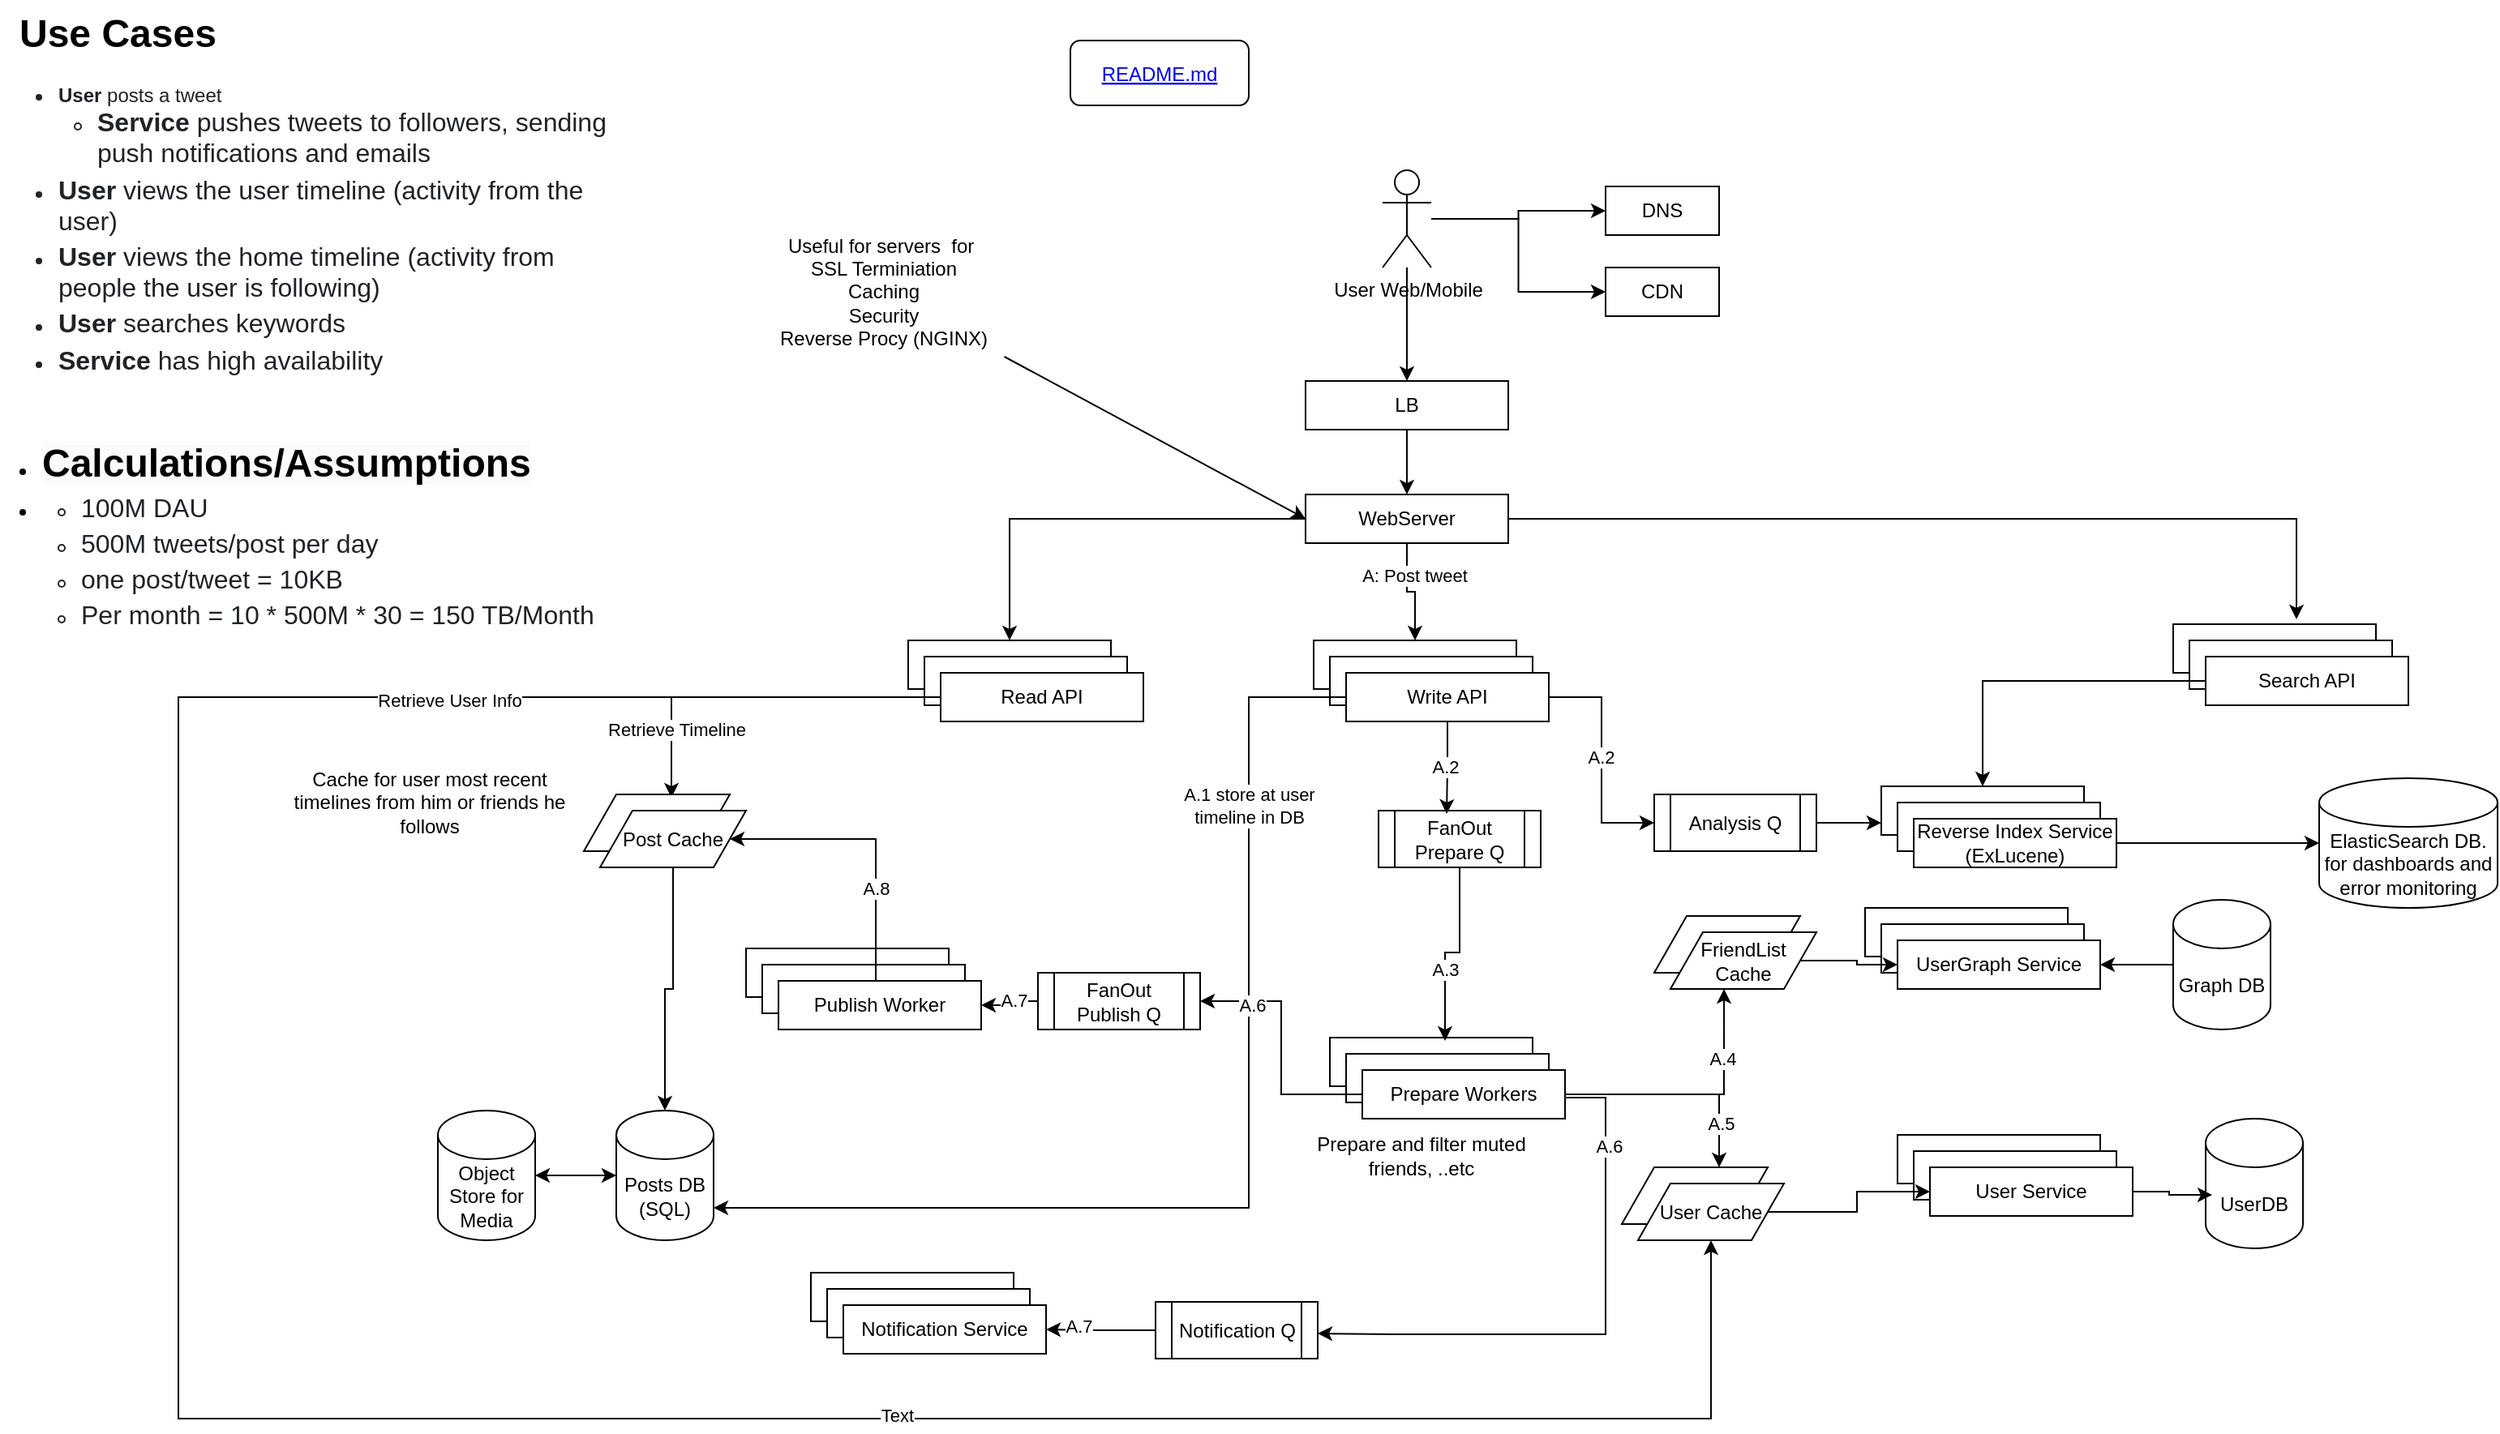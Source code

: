 <mxfile version="24.7.17">
  <diagram name="Page-1" id="DBjOZg03fH8h-V7uCJ7k">
    <mxGraphModel dx="2284" dy="1824" grid="1" gridSize="10" guides="1" tooltips="1" connect="1" arrows="1" fold="1" page="1" pageScale="1" pageWidth="850" pageHeight="1100" math="0" shadow="0">
      <root>
        <mxCell id="0" />
        <mxCell id="1" parent="0" />
        <mxCell id="Zo5iq5HO7jcZJWnXxzb6-6" style="edgeStyle=orthogonalEdgeStyle;rounded=0;orthogonalLoop=1;jettySize=auto;html=1;entryX=0;entryY=0.5;entryDx=0;entryDy=0;" parent="1" source="Zo5iq5HO7jcZJWnXxzb6-1" target="Zo5iq5HO7jcZJWnXxzb6-4" edge="1">
          <mxGeometry relative="1" as="geometry" />
        </mxCell>
        <mxCell id="Zo5iq5HO7jcZJWnXxzb6-7" style="edgeStyle=orthogonalEdgeStyle;rounded=0;orthogonalLoop=1;jettySize=auto;html=1;entryX=0;entryY=0.5;entryDx=0;entryDy=0;" parent="1" source="Zo5iq5HO7jcZJWnXxzb6-1" target="Zo5iq5HO7jcZJWnXxzb6-5" edge="1">
          <mxGeometry relative="1" as="geometry" />
        </mxCell>
        <mxCell id="Zo5iq5HO7jcZJWnXxzb6-14" style="edgeStyle=orthogonalEdgeStyle;rounded=0;orthogonalLoop=1;jettySize=auto;html=1;entryX=0.5;entryY=0;entryDx=0;entryDy=0;" parent="1" source="Zo5iq5HO7jcZJWnXxzb6-1" target="Zo5iq5HO7jcZJWnXxzb6-8" edge="1">
          <mxGeometry relative="1" as="geometry" />
        </mxCell>
        <mxCell id="Zo5iq5HO7jcZJWnXxzb6-1" value="User Web/Mobile" style="shape=umlActor;verticalLabelPosition=bottom;verticalAlign=top;html=1;outlineConnect=0;" parent="1" vertex="1">
          <mxGeometry x="362.5" y="10" width="30" height="60" as="geometry" />
        </mxCell>
        <mxCell id="Zo5iq5HO7jcZJWnXxzb6-4" value="DNS" style="rounded=0;whiteSpace=wrap;html=1;" parent="1" vertex="1">
          <mxGeometry x="500" y="20" width="70" height="30" as="geometry" />
        </mxCell>
        <mxCell id="Zo5iq5HO7jcZJWnXxzb6-5" value="CDN" style="rounded=0;whiteSpace=wrap;html=1;" parent="1" vertex="1">
          <mxGeometry x="500" y="70" width="70" height="30" as="geometry" />
        </mxCell>
        <mxCell id="Zo5iq5HO7jcZJWnXxzb6-15" value="" style="edgeStyle=orthogonalEdgeStyle;rounded=0;orthogonalLoop=1;jettySize=auto;html=1;" parent="1" source="Zo5iq5HO7jcZJWnXxzb6-8" target="Zo5iq5HO7jcZJWnXxzb6-9" edge="1">
          <mxGeometry relative="1" as="geometry" />
        </mxCell>
        <mxCell id="Zo5iq5HO7jcZJWnXxzb6-8" value="LB" style="rounded=0;whiteSpace=wrap;html=1;" parent="1" vertex="1">
          <mxGeometry x="315" y="140" width="125" height="30" as="geometry" />
        </mxCell>
        <mxCell id="Zo5iq5HO7jcZJWnXxzb6-24" style="edgeStyle=orthogonalEdgeStyle;rounded=0;orthogonalLoop=1;jettySize=auto;html=1;" parent="1" source="Zo5iq5HO7jcZJWnXxzb6-9" target="Zo5iq5HO7jcZJWnXxzb6-16" edge="1">
          <mxGeometry relative="1" as="geometry" />
        </mxCell>
        <mxCell id="Zo5iq5HO7jcZJWnXxzb6-29" style="edgeStyle=orthogonalEdgeStyle;rounded=0;orthogonalLoop=1;jettySize=auto;html=1;entryX=0.5;entryY=0;entryDx=0;entryDy=0;" parent="1" source="Zo5iq5HO7jcZJWnXxzb6-9" target="Zo5iq5HO7jcZJWnXxzb6-26" edge="1">
          <mxGeometry relative="1" as="geometry" />
        </mxCell>
        <mxCell id="Zo5iq5HO7jcZJWnXxzb6-66" value="A: Post tweet" style="edgeLabel;html=1;align=center;verticalAlign=middle;resizable=0;points=[];" parent="Zo5iq5HO7jcZJWnXxzb6-29" vertex="1" connectable="0">
          <mxGeometry x="-0.385" y="4" relative="1" as="geometry">
            <mxPoint as="offset" />
          </mxGeometry>
        </mxCell>
        <mxCell id="Zo5iq5HO7jcZJWnXxzb6-9" value="WebServer" style="rounded=0;whiteSpace=wrap;html=1;" parent="1" vertex="1">
          <mxGeometry x="315" y="210" width="125" height="30" as="geometry" />
        </mxCell>
        <mxCell id="Zo5iq5HO7jcZJWnXxzb6-10" value="Useful for servers&amp;nbsp; for&amp;nbsp;&lt;br&gt;SSL Terminiation&lt;br&gt;Caching&lt;br&gt;Security&lt;br&gt;Reverse Procy (NGINX)" style="text;html=1;align=center;verticalAlign=middle;whiteSpace=wrap;rounded=0;" parent="1" vertex="1">
          <mxGeometry x="-40" y="45" width="190" height="80" as="geometry" />
        </mxCell>
        <mxCell id="Zo5iq5HO7jcZJWnXxzb6-11" value="" style="endArrow=classic;html=1;rounded=0;entryX=0;entryY=0.5;entryDx=0;entryDy=0;" parent="1" source="Zo5iq5HO7jcZJWnXxzb6-10" target="Zo5iq5HO7jcZJWnXxzb6-9" edge="1">
          <mxGeometry width="50" height="50" relative="1" as="geometry">
            <mxPoint x="110" y="320" as="sourcePoint" />
            <mxPoint x="160" y="270" as="targetPoint" />
          </mxGeometry>
        </mxCell>
        <mxCell id="Zo5iq5HO7jcZJWnXxzb6-12" value="&lt;h1 style=&quot;margin-top: 0px;&quot;&gt;Use Cases&lt;/h1&gt;&lt;ul style=&quot;box-sizing: border-box; padding-left: 2em; margin-top: 0px; margin-bottom: var(--base-size-16); color: rgb(31, 35, 40); background-color: rgb(255, 255, 255);&quot; dir=&quot;auto&quot;&gt;&lt;li style=&quot;box-sizing: border-box;&quot;&gt;&lt;font style=&quot;font-size: 12px;&quot;&gt;&lt;span style=&quot;box-sizing: border-box; font-weight: var(--base-text-weight-semibold, 600);&quot;&gt;User&lt;/span&gt;&amp;nbsp;posts a tweet&lt;/font&gt;&lt;ul style=&quot;box-sizing: border-box; padding-left: 2em; margin-top: 0px; margin-bottom: 0px;&quot; dir=&quot;auto&quot;&gt;&lt;li style=&quot;box-sizing: border-box;&quot;&gt;&lt;font size=&quot;3&quot;&gt;&lt;span style=&quot;box-sizing: border-box; font-weight: var(--base-text-weight-semibold, 600);&quot;&gt;Service&lt;/span&gt;&amp;nbsp;pushes tweets to followers, sending push notifications and emails&lt;/font&gt;&lt;/li&gt;&lt;/ul&gt;&lt;/li&gt;&lt;li style=&quot;box-sizing: border-box; margin-top: 0.25em;&quot;&gt;&lt;font size=&quot;3&quot;&gt;&lt;span style=&quot;box-sizing: border-box; font-weight: var(--base-text-weight-semibold, 600);&quot;&gt;User&lt;/span&gt;&amp;nbsp;views the user timeline (activity from the user)&lt;/font&gt;&lt;/li&gt;&lt;li style=&quot;box-sizing: border-box; margin-top: 0.25em;&quot;&gt;&lt;font size=&quot;3&quot;&gt;&lt;span style=&quot;box-sizing: border-box; font-weight: var(--base-text-weight-semibold, 600);&quot;&gt;User&lt;/span&gt;&amp;nbsp;views the home timeline (activity from people the user is following)&lt;/font&gt;&lt;/li&gt;&lt;li style=&quot;box-sizing: border-box; margin-top: 0.25em;&quot;&gt;&lt;font size=&quot;3&quot;&gt;&lt;span style=&quot;box-sizing: border-box; font-weight: var(--base-text-weight-semibold, 600);&quot;&gt;User&lt;/span&gt;&amp;nbsp;searches keywords&lt;/font&gt;&lt;/li&gt;&lt;li style=&quot;box-sizing: border-box; margin-top: 0.25em;&quot;&gt;&lt;font size=&quot;3&quot;&gt;&lt;span style=&quot;box-sizing: border-box; font-weight: var(--base-text-weight-semibold, 600);&quot;&gt;Service&lt;/span&gt;&amp;nbsp;has high availability&lt;/font&gt;&lt;/li&gt;&lt;/ul&gt;" style="text;html=1;whiteSpace=wrap;overflow=hidden;rounded=0;" parent="1" vertex="1">
          <mxGeometry x="-480" y="-95" width="370" height="260" as="geometry" />
        </mxCell>
        <mxCell id="Zo5iq5HO7jcZJWnXxzb6-13" value="&lt;ul style=&quot;box-sizing: border-box; padding-left: 2em; margin-top: 0px; margin-bottom: var(--base-size-16);&quot; dir=&quot;auto&quot;&gt;&lt;li style=&quot;box-sizing: border-box;&quot;&gt;&lt;font style=&quot;&quot;&gt;&lt;span style=&quot;box-sizing: border-box; font-size: 24px; background-color: rgb(251, 251, 251);&quot;&gt;&lt;b&gt;Calculations/Assumptions&lt;/b&gt;&lt;/span&gt;&lt;/font&gt;&lt;/li&gt;&lt;li style=&quot;box-sizing: border-box;&quot;&gt;&lt;ul style=&quot;color: rgb(31, 35, 40); background-color: rgb(255, 255, 255); box-sizing: border-box; padding-left: 2em; margin-top: 0px; margin-bottom: 0px;&quot; dir=&quot;auto&quot;&gt;&lt;li style=&quot;box-sizing: border-box; margin-top: 0.25em;&quot;&gt;&lt;font size=&quot;3&quot;&gt;100M DAU&lt;/font&gt;&lt;/li&gt;&lt;li style=&quot;box-sizing: border-box; margin-top: 0.25em;&quot;&gt;&lt;font size=&quot;3&quot;&gt;500M tweets/post per day&lt;/font&gt;&lt;/li&gt;&lt;li style=&quot;box-sizing: border-box; margin-top: 0.25em;&quot;&gt;&lt;font size=&quot;3&quot;&gt;one post/tweet = 10KB&lt;/font&gt;&lt;/li&gt;&lt;li style=&quot;box-sizing: border-box; margin-top: 0.25em;&quot;&gt;&lt;font size=&quot;3&quot;&gt;Per month = 10 * 500M * 30 = 150 TB/Month&lt;/font&gt;&lt;/li&gt;&lt;/ul&gt;&lt;/li&gt;&lt;/ul&gt;" style="text;html=1;whiteSpace=wrap;overflow=hidden;rounded=0;" parent="1" vertex="1">
          <mxGeometry x="-490" y="170" width="370" height="150" as="geometry" />
        </mxCell>
        <mxCell id="Zo5iq5HO7jcZJWnXxzb6-19" value="" style="group" parent="1" vertex="1" connectable="0">
          <mxGeometry x="70" y="300" width="145" height="50" as="geometry" />
        </mxCell>
        <mxCell id="Zo5iq5HO7jcZJWnXxzb6-16" value="" style="rounded=0;whiteSpace=wrap;html=1;" parent="Zo5iq5HO7jcZJWnXxzb6-19" vertex="1">
          <mxGeometry width="125" height="30" as="geometry" />
        </mxCell>
        <mxCell id="Zo5iq5HO7jcZJWnXxzb6-17" value="" style="rounded=0;whiteSpace=wrap;html=1;" parent="Zo5iq5HO7jcZJWnXxzb6-19" vertex="1">
          <mxGeometry x="10" y="10" width="125" height="30" as="geometry" />
        </mxCell>
        <mxCell id="Zo5iq5HO7jcZJWnXxzb6-18" value="Read API" style="rounded=0;whiteSpace=wrap;html=1;" parent="Zo5iq5HO7jcZJWnXxzb6-19" vertex="1">
          <mxGeometry x="20" y="20" width="125" height="30" as="geometry" />
        </mxCell>
        <mxCell id="Zo5iq5HO7jcZJWnXxzb6-25" value="" style="group" parent="1" vertex="1" connectable="0">
          <mxGeometry x="320" y="300" width="145" height="50" as="geometry" />
        </mxCell>
        <mxCell id="Zo5iq5HO7jcZJWnXxzb6-26" value="" style="rounded=0;whiteSpace=wrap;html=1;" parent="Zo5iq5HO7jcZJWnXxzb6-25" vertex="1">
          <mxGeometry width="125" height="30" as="geometry" />
        </mxCell>
        <mxCell id="Zo5iq5HO7jcZJWnXxzb6-27" value="" style="rounded=0;whiteSpace=wrap;html=1;" parent="Zo5iq5HO7jcZJWnXxzb6-25" vertex="1">
          <mxGeometry x="10" y="10" width="125" height="30" as="geometry" />
        </mxCell>
        <mxCell id="Zo5iq5HO7jcZJWnXxzb6-28" value="Write API" style="rounded=0;whiteSpace=wrap;html=1;" parent="Zo5iq5HO7jcZJWnXxzb6-25" vertex="1">
          <mxGeometry x="20" y="20" width="125" height="30" as="geometry" />
        </mxCell>
        <mxCell id="Zo5iq5HO7jcZJWnXxzb6-30" value="" style="group" parent="1" vertex="1" connectable="0">
          <mxGeometry x="850" y="290" width="145" height="50" as="geometry" />
        </mxCell>
        <mxCell id="Zo5iq5HO7jcZJWnXxzb6-31" value="" style="rounded=0;whiteSpace=wrap;html=1;" parent="Zo5iq5HO7jcZJWnXxzb6-30" vertex="1">
          <mxGeometry width="125" height="30" as="geometry" />
        </mxCell>
        <mxCell id="Zo5iq5HO7jcZJWnXxzb6-32" value="" style="rounded=0;whiteSpace=wrap;html=1;" parent="Zo5iq5HO7jcZJWnXxzb6-30" vertex="1">
          <mxGeometry x="10" y="10" width="125" height="30" as="geometry" />
        </mxCell>
        <mxCell id="Zo5iq5HO7jcZJWnXxzb6-33" value="Search API" style="rounded=0;whiteSpace=wrap;html=1;" parent="Zo5iq5HO7jcZJWnXxzb6-30" vertex="1">
          <mxGeometry x="20" y="20" width="125" height="30" as="geometry" />
        </mxCell>
        <mxCell id="Zo5iq5HO7jcZJWnXxzb6-35" style="edgeStyle=orthogonalEdgeStyle;rounded=0;orthogonalLoop=1;jettySize=auto;html=1;entryX=0.608;entryY=-0.1;entryDx=0;entryDy=0;entryPerimeter=0;" parent="1" source="Zo5iq5HO7jcZJWnXxzb6-9" target="Zo5iq5HO7jcZJWnXxzb6-31" edge="1">
          <mxGeometry relative="1" as="geometry" />
        </mxCell>
        <mxCell id="Zo5iq5HO7jcZJWnXxzb6-36" value="" style="group" parent="1" vertex="1" connectable="0">
          <mxGeometry x="660" y="465" width="145" height="50" as="geometry" />
        </mxCell>
        <mxCell id="Zo5iq5HO7jcZJWnXxzb6-37" value="" style="rounded=0;whiteSpace=wrap;html=1;" parent="Zo5iq5HO7jcZJWnXxzb6-36" vertex="1">
          <mxGeometry width="125" height="30" as="geometry" />
        </mxCell>
        <mxCell id="Zo5iq5HO7jcZJWnXxzb6-38" value="" style="rounded=0;whiteSpace=wrap;html=1;" parent="Zo5iq5HO7jcZJWnXxzb6-36" vertex="1">
          <mxGeometry x="10" y="10" width="125" height="30" as="geometry" />
        </mxCell>
        <mxCell id="Zo5iq5HO7jcZJWnXxzb6-39" value="UserGraph Service" style="rounded=0;whiteSpace=wrap;html=1;" parent="Zo5iq5HO7jcZJWnXxzb6-36" vertex="1">
          <mxGeometry x="20" y="20" width="125" height="30" as="geometry" />
        </mxCell>
        <mxCell id="Zo5iq5HO7jcZJWnXxzb6-41" style="edgeStyle=orthogonalEdgeStyle;rounded=0;orthogonalLoop=1;jettySize=auto;html=1;" parent="1" source="Zo5iq5HO7jcZJWnXxzb6-40" target="Zo5iq5HO7jcZJWnXxzb6-39" edge="1">
          <mxGeometry relative="1" as="geometry" />
        </mxCell>
        <mxCell id="Zo5iq5HO7jcZJWnXxzb6-40" value="Graph DB" style="shape=cylinder3;whiteSpace=wrap;html=1;boundedLbl=1;backgroundOutline=1;size=15;" parent="1" vertex="1">
          <mxGeometry x="850" y="460" width="60" height="80" as="geometry" />
        </mxCell>
        <mxCell id="Zo5iq5HO7jcZJWnXxzb6-42" value="UserDB" style="shape=cylinder3;whiteSpace=wrap;html=1;boundedLbl=1;backgroundOutline=1;size=15;" parent="1" vertex="1">
          <mxGeometry x="870" y="595" width="60" height="80" as="geometry" />
        </mxCell>
        <mxCell id="Zo5iq5HO7jcZJWnXxzb6-43" value="" style="group" parent="1" vertex="1" connectable="0">
          <mxGeometry x="680" y="605" width="145" height="50" as="geometry" />
        </mxCell>
        <mxCell id="Zo5iq5HO7jcZJWnXxzb6-44" value="" style="rounded=0;whiteSpace=wrap;html=1;" parent="Zo5iq5HO7jcZJWnXxzb6-43" vertex="1">
          <mxGeometry width="125" height="30" as="geometry" />
        </mxCell>
        <mxCell id="Zo5iq5HO7jcZJWnXxzb6-45" value="" style="rounded=0;whiteSpace=wrap;html=1;" parent="Zo5iq5HO7jcZJWnXxzb6-43" vertex="1">
          <mxGeometry x="10" y="10" width="125" height="30" as="geometry" />
        </mxCell>
        <mxCell id="Zo5iq5HO7jcZJWnXxzb6-46" value="User Service" style="rounded=0;whiteSpace=wrap;html=1;" parent="Zo5iq5HO7jcZJWnXxzb6-43" vertex="1">
          <mxGeometry x="20" y="20" width="125" height="30" as="geometry" />
        </mxCell>
        <mxCell id="Zo5iq5HO7jcZJWnXxzb6-47" style="edgeStyle=orthogonalEdgeStyle;rounded=0;orthogonalLoop=1;jettySize=auto;html=1;entryX=0.067;entryY=0.588;entryDx=0;entryDy=0;entryPerimeter=0;" parent="1" source="Zo5iq5HO7jcZJWnXxzb6-46" target="Zo5iq5HO7jcZJWnXxzb6-42" edge="1">
          <mxGeometry relative="1" as="geometry" />
        </mxCell>
        <mxCell id="Zo5iq5HO7jcZJWnXxzb6-48" value="" style="group" parent="1" vertex="1" connectable="0">
          <mxGeometry x="330" y="545" width="145" height="50" as="geometry" />
        </mxCell>
        <mxCell id="Zo5iq5HO7jcZJWnXxzb6-49" value="" style="rounded=0;whiteSpace=wrap;html=1;" parent="Zo5iq5HO7jcZJWnXxzb6-48" vertex="1">
          <mxGeometry width="125" height="30" as="geometry" />
        </mxCell>
        <mxCell id="Zo5iq5HO7jcZJWnXxzb6-50" value="" style="rounded=0;whiteSpace=wrap;html=1;" parent="Zo5iq5HO7jcZJWnXxzb6-48" vertex="1">
          <mxGeometry x="10" y="10" width="125" height="30" as="geometry" />
        </mxCell>
        <mxCell id="Zo5iq5HO7jcZJWnXxzb6-51" value="Prepare Workers" style="rounded=0;whiteSpace=wrap;html=1;" parent="Zo5iq5HO7jcZJWnXxzb6-48" vertex="1">
          <mxGeometry x="20" y="20" width="125" height="30" as="geometry" />
        </mxCell>
        <mxCell id="Zo5iq5HO7jcZJWnXxzb6-83" style="edgeStyle=orthogonalEdgeStyle;rounded=0;orthogonalLoop=1;jettySize=auto;html=1;" parent="1" source="Zo5iq5HO7jcZJWnXxzb6-54" target="Zo5iq5HO7jcZJWnXxzb6-82" edge="1">
          <mxGeometry relative="1" as="geometry" />
        </mxCell>
        <mxCell id="Zo5iq5HO7jcZJWnXxzb6-54" value="Posts DB (SQL)" style="shape=cylinder3;whiteSpace=wrap;html=1;boundedLbl=1;backgroundOutline=1;size=15;" parent="1" vertex="1">
          <mxGeometry x="-110" y="590" width="60" height="80" as="geometry" />
        </mxCell>
        <mxCell id="Zo5iq5HO7jcZJWnXxzb6-56" style="edgeStyle=orthogonalEdgeStyle;rounded=0;orthogonalLoop=1;jettySize=auto;html=1;entryX=0.6;entryY=0.057;entryDx=0;entryDy=0;entryPerimeter=0;" parent="1" source="Zo5iq5HO7jcZJWnXxzb6-18" target="Zo5iq5HO7jcZJWnXxzb6-55" edge="1">
          <mxGeometry relative="1" as="geometry" />
        </mxCell>
        <mxCell id="Zo5iq5HO7jcZJWnXxzb6-121" value="Retrieve Timeline" style="edgeLabel;html=1;align=center;verticalAlign=middle;resizable=0;points=[];" parent="Zo5iq5HO7jcZJWnXxzb6-56" vertex="1" connectable="0">
          <mxGeometry x="0.632" y="3" relative="1" as="geometry">
            <mxPoint as="offset" />
          </mxGeometry>
        </mxCell>
        <mxCell id="Zo5iq5HO7jcZJWnXxzb6-59" value="" style="group" parent="1" vertex="1" connectable="0">
          <mxGeometry x="-130" y="395" width="100" height="45" as="geometry" />
        </mxCell>
        <mxCell id="Zo5iq5HO7jcZJWnXxzb6-55" value="" style="shape=parallelogram;perimeter=parallelogramPerimeter;whiteSpace=wrap;html=1;fixedSize=1;" parent="Zo5iq5HO7jcZJWnXxzb6-59" vertex="1">
          <mxGeometry width="90" height="35" as="geometry" />
        </mxCell>
        <mxCell id="Zo5iq5HO7jcZJWnXxzb6-58" value="Post Cache" style="shape=parallelogram;perimeter=parallelogramPerimeter;whiteSpace=wrap;html=1;fixedSize=1;" parent="Zo5iq5HO7jcZJWnXxzb6-59" vertex="1">
          <mxGeometry x="10" y="10" width="90" height="35" as="geometry" />
        </mxCell>
        <mxCell id="Zo5iq5HO7jcZJWnXxzb6-63" style="edgeStyle=orthogonalEdgeStyle;rounded=0;orthogonalLoop=1;jettySize=auto;html=1;entryX=0.5;entryY=0;entryDx=0;entryDy=0;entryPerimeter=0;" parent="1" source="Zo5iq5HO7jcZJWnXxzb6-58" target="Zo5iq5HO7jcZJWnXxzb6-54" edge="1">
          <mxGeometry relative="1" as="geometry" />
        </mxCell>
        <mxCell id="Zo5iq5HO7jcZJWnXxzb6-65" style="edgeStyle=orthogonalEdgeStyle;rounded=0;orthogonalLoop=1;jettySize=auto;html=1;" parent="1" source="Zo5iq5HO7jcZJWnXxzb6-28" target="Zo5iq5HO7jcZJWnXxzb6-54" edge="1">
          <mxGeometry relative="1" as="geometry">
            <Array as="points">
              <mxPoint x="280" y="335" />
              <mxPoint x="280" y="650" />
            </Array>
          </mxGeometry>
        </mxCell>
        <mxCell id="Zo5iq5HO7jcZJWnXxzb6-67" value="A.1 store at user &lt;br&gt;timeline in DB" style="edgeLabel;html=1;align=center;verticalAlign=middle;resizable=0;points=[];" parent="Zo5iq5HO7jcZJWnXxzb6-65" vertex="1" connectable="0">
          <mxGeometry x="-0.64" relative="1" as="geometry">
            <mxPoint as="offset" />
          </mxGeometry>
        </mxCell>
        <mxCell id="Zo5iq5HO7jcZJWnXxzb6-69" value="FanOut Prepare Q" style="shape=process;whiteSpace=wrap;html=1;backgroundOutline=1;" parent="1" vertex="1">
          <mxGeometry x="360" y="405" width="100" height="35" as="geometry" />
        </mxCell>
        <mxCell id="Zo5iq5HO7jcZJWnXxzb6-70" style="edgeStyle=orthogonalEdgeStyle;rounded=0;orthogonalLoop=1;jettySize=auto;html=1;entryX=0.42;entryY=0.057;entryDx=0;entryDy=0;entryPerimeter=0;" parent="1" source="Zo5iq5HO7jcZJWnXxzb6-28" target="Zo5iq5HO7jcZJWnXxzb6-69" edge="1">
          <mxGeometry relative="1" as="geometry" />
        </mxCell>
        <mxCell id="Zo5iq5HO7jcZJWnXxzb6-85" value="A.2" style="edgeLabel;html=1;align=center;verticalAlign=middle;resizable=0;points=[];" parent="Zo5iq5HO7jcZJWnXxzb6-70" vertex="1" connectable="0">
          <mxGeometry x="-0.009" y="-1" relative="1" as="geometry">
            <mxPoint as="offset" />
          </mxGeometry>
        </mxCell>
        <mxCell id="Zo5iq5HO7jcZJWnXxzb6-71" style="edgeStyle=orthogonalEdgeStyle;rounded=0;orthogonalLoop=1;jettySize=auto;html=1;entryX=0.568;entryY=0.067;entryDx=0;entryDy=0;entryPerimeter=0;" parent="1" source="Zo5iq5HO7jcZJWnXxzb6-69" target="Zo5iq5HO7jcZJWnXxzb6-49" edge="1">
          <mxGeometry relative="1" as="geometry" />
        </mxCell>
        <mxCell id="Zo5iq5HO7jcZJWnXxzb6-86" value="A.3" style="edgeLabel;html=1;align=center;verticalAlign=middle;resizable=0;points=[];" parent="Zo5iq5HO7jcZJWnXxzb6-71" vertex="1" connectable="0">
          <mxGeometry x="0.241" relative="1" as="geometry">
            <mxPoint as="offset" />
          </mxGeometry>
        </mxCell>
        <mxCell id="Zo5iq5HO7jcZJWnXxzb6-72" value="" style="group" parent="1" vertex="1" connectable="0">
          <mxGeometry x="530" y="470" width="100" height="45" as="geometry" />
        </mxCell>
        <mxCell id="Zo5iq5HO7jcZJWnXxzb6-73" value="" style="shape=parallelogram;perimeter=parallelogramPerimeter;whiteSpace=wrap;html=1;fixedSize=1;" parent="Zo5iq5HO7jcZJWnXxzb6-72" vertex="1">
          <mxGeometry width="90" height="35" as="geometry" />
        </mxCell>
        <mxCell id="Zo5iq5HO7jcZJWnXxzb6-74" value="FriendList Cache" style="shape=parallelogram;perimeter=parallelogramPerimeter;whiteSpace=wrap;html=1;fixedSize=1;" parent="Zo5iq5HO7jcZJWnXxzb6-72" vertex="1">
          <mxGeometry x="10" y="10" width="90" height="35" as="geometry" />
        </mxCell>
        <mxCell id="Zo5iq5HO7jcZJWnXxzb6-75" value="" style="group" parent="1" vertex="1" connectable="0">
          <mxGeometry x="510" y="625" width="100" height="45" as="geometry" />
        </mxCell>
        <mxCell id="Zo5iq5HO7jcZJWnXxzb6-76" value="" style="shape=parallelogram;perimeter=parallelogramPerimeter;whiteSpace=wrap;html=1;fixedSize=1;" parent="Zo5iq5HO7jcZJWnXxzb6-75" vertex="1">
          <mxGeometry width="90" height="35" as="geometry" />
        </mxCell>
        <mxCell id="Zo5iq5HO7jcZJWnXxzb6-77" value="User Cache" style="shape=parallelogram;perimeter=parallelogramPerimeter;whiteSpace=wrap;html=1;fixedSize=1;" parent="Zo5iq5HO7jcZJWnXxzb6-75" vertex="1">
          <mxGeometry x="10" y="10" width="90" height="35" as="geometry" />
        </mxCell>
        <mxCell id="Zo5iq5HO7jcZJWnXxzb6-78" style="edgeStyle=orthogonalEdgeStyle;rounded=0;orthogonalLoop=1;jettySize=auto;html=1;entryX=0.667;entryY=0;entryDx=0;entryDy=0;entryPerimeter=0;" parent="1" source="Zo5iq5HO7jcZJWnXxzb6-51" target="Zo5iq5HO7jcZJWnXxzb6-76" edge="1">
          <mxGeometry relative="1" as="geometry" />
        </mxCell>
        <mxCell id="Zo5iq5HO7jcZJWnXxzb6-89" value="A.5" style="edgeLabel;html=1;align=center;verticalAlign=middle;resizable=0;points=[];" parent="Zo5iq5HO7jcZJWnXxzb6-78" vertex="1" connectable="0">
          <mxGeometry x="0.614" y="1" relative="1" as="geometry">
            <mxPoint as="offset" />
          </mxGeometry>
        </mxCell>
        <mxCell id="Zo5iq5HO7jcZJWnXxzb6-79" style="edgeStyle=orthogonalEdgeStyle;rounded=0;orthogonalLoop=1;jettySize=auto;html=1;entryX=0.367;entryY=1;entryDx=0;entryDy=0;entryPerimeter=0;" parent="1" source="Zo5iq5HO7jcZJWnXxzb6-51" target="Zo5iq5HO7jcZJWnXxzb6-74" edge="1">
          <mxGeometry relative="1" as="geometry" />
        </mxCell>
        <mxCell id="Zo5iq5HO7jcZJWnXxzb6-87" value="A.4" style="edgeLabel;html=1;align=center;verticalAlign=middle;resizable=0;points=[];" parent="Zo5iq5HO7jcZJWnXxzb6-79" vertex="1" connectable="0">
          <mxGeometry x="0.472" y="1" relative="1" as="geometry">
            <mxPoint as="offset" />
          </mxGeometry>
        </mxCell>
        <mxCell id="Zo5iq5HO7jcZJWnXxzb6-80" value="" style="edgeStyle=orthogonalEdgeStyle;rounded=0;orthogonalLoop=1;jettySize=auto;html=1;" parent="1" source="Zo5iq5HO7jcZJWnXxzb6-74" target="Zo5iq5HO7jcZJWnXxzb6-39" edge="1">
          <mxGeometry relative="1" as="geometry" />
        </mxCell>
        <mxCell id="Zo5iq5HO7jcZJWnXxzb6-81" value="" style="edgeStyle=orthogonalEdgeStyle;rounded=0;orthogonalLoop=1;jettySize=auto;html=1;" parent="1" source="Zo5iq5HO7jcZJWnXxzb6-77" target="Zo5iq5HO7jcZJWnXxzb6-46" edge="1">
          <mxGeometry relative="1" as="geometry" />
        </mxCell>
        <mxCell id="Zo5iq5HO7jcZJWnXxzb6-84" style="edgeStyle=orthogonalEdgeStyle;rounded=0;orthogonalLoop=1;jettySize=auto;html=1;" parent="1" source="Zo5iq5HO7jcZJWnXxzb6-82" target="Zo5iq5HO7jcZJWnXxzb6-54" edge="1">
          <mxGeometry relative="1" as="geometry" />
        </mxCell>
        <mxCell id="Zo5iq5HO7jcZJWnXxzb6-82" value="Object Store for Media" style="shape=cylinder3;whiteSpace=wrap;html=1;boundedLbl=1;backgroundOutline=1;size=15;" parent="1" vertex="1">
          <mxGeometry x="-220" y="590" width="60" height="80" as="geometry" />
        </mxCell>
        <mxCell id="Zo5iq5HO7jcZJWnXxzb6-98" style="edgeStyle=orthogonalEdgeStyle;rounded=0;orthogonalLoop=1;jettySize=auto;html=1;" parent="1" source="Zo5iq5HO7jcZJWnXxzb6-91" target="Zo5iq5HO7jcZJWnXxzb6-97" edge="1">
          <mxGeometry relative="1" as="geometry" />
        </mxCell>
        <mxCell id="Zo5iq5HO7jcZJWnXxzb6-102" value="A.7" style="edgeLabel;html=1;align=center;verticalAlign=middle;resizable=0;points=[];" parent="Zo5iq5HO7jcZJWnXxzb6-98" vertex="1" connectable="0">
          <mxGeometry x="-0.2" y="-1" relative="1" as="geometry">
            <mxPoint as="offset" />
          </mxGeometry>
        </mxCell>
        <mxCell id="Zo5iq5HO7jcZJWnXxzb6-91" value="FanOut Publish Q" style="shape=process;whiteSpace=wrap;html=1;backgroundOutline=1;" parent="1" vertex="1">
          <mxGeometry x="150" y="505" width="100" height="35" as="geometry" />
        </mxCell>
        <mxCell id="Zo5iq5HO7jcZJWnXxzb6-92" style="edgeStyle=orthogonalEdgeStyle;rounded=0;orthogonalLoop=1;jettySize=auto;html=1;entryX=1;entryY=0.5;entryDx=0;entryDy=0;" parent="1" source="Zo5iq5HO7jcZJWnXxzb6-51" target="Zo5iq5HO7jcZJWnXxzb6-91" edge="1">
          <mxGeometry relative="1" as="geometry" />
        </mxCell>
        <mxCell id="Zo5iq5HO7jcZJWnXxzb6-93" value="A.6" style="edgeLabel;html=1;align=center;verticalAlign=middle;resizable=0;points=[];" parent="Zo5iq5HO7jcZJWnXxzb6-92" vertex="1" connectable="0">
          <mxGeometry x="0.605" y="2" relative="1" as="geometry">
            <mxPoint x="1" as="offset" />
          </mxGeometry>
        </mxCell>
        <mxCell id="Zo5iq5HO7jcZJWnXxzb6-94" value="" style="group" parent="1" vertex="1" connectable="0">
          <mxGeometry x="-30" y="490" width="145" height="50" as="geometry" />
        </mxCell>
        <mxCell id="Zo5iq5HO7jcZJWnXxzb6-95" value="" style="rounded=0;whiteSpace=wrap;html=1;" parent="Zo5iq5HO7jcZJWnXxzb6-94" vertex="1">
          <mxGeometry width="125" height="30" as="geometry" />
        </mxCell>
        <mxCell id="Zo5iq5HO7jcZJWnXxzb6-96" value="" style="rounded=0;whiteSpace=wrap;html=1;" parent="Zo5iq5HO7jcZJWnXxzb6-94" vertex="1">
          <mxGeometry x="10" y="10" width="125" height="30" as="geometry" />
        </mxCell>
        <mxCell id="Zo5iq5HO7jcZJWnXxzb6-97" value="Publish Worker" style="rounded=0;whiteSpace=wrap;html=1;" parent="Zo5iq5HO7jcZJWnXxzb6-94" vertex="1">
          <mxGeometry x="20" y="20" width="125" height="30" as="geometry" />
        </mxCell>
        <mxCell id="Zo5iq5HO7jcZJWnXxzb6-99" value="Cache for user most recent timelines from him or friends he follows" style="text;html=1;align=center;verticalAlign=middle;whiteSpace=wrap;rounded=0;" parent="1" vertex="1">
          <mxGeometry x="-320" y="360" width="190" height="80" as="geometry" />
        </mxCell>
        <mxCell id="Zo5iq5HO7jcZJWnXxzb6-101" style="edgeStyle=orthogonalEdgeStyle;rounded=0;orthogonalLoop=1;jettySize=auto;html=1;entryX=1;entryY=0.5;entryDx=0;entryDy=0;" parent="1" source="Zo5iq5HO7jcZJWnXxzb6-97" target="Zo5iq5HO7jcZJWnXxzb6-58" edge="1">
          <mxGeometry relative="1" as="geometry">
            <Array as="points">
              <mxPoint x="50" y="423" />
            </Array>
          </mxGeometry>
        </mxCell>
        <mxCell id="Zo5iq5HO7jcZJWnXxzb6-103" value="A.8" style="edgeLabel;html=1;align=center;verticalAlign=middle;resizable=0;points=[];" parent="Zo5iq5HO7jcZJWnXxzb6-101" vertex="1" connectable="0">
          <mxGeometry x="-0.358" relative="1" as="geometry">
            <mxPoint as="offset" />
          </mxGeometry>
        </mxCell>
        <mxCell id="Zo5iq5HO7jcZJWnXxzb6-104" value="Prepare and filter muted friends, ..etc" style="text;html=1;align=center;verticalAlign=middle;whiteSpace=wrap;rounded=0;" parent="1" vertex="1">
          <mxGeometry x="315" y="605" width="142.5" height="25" as="geometry" />
        </mxCell>
        <mxCell id="Zo5iq5HO7jcZJWnXxzb6-106" value="" style="group" parent="1" vertex="1" connectable="0">
          <mxGeometry x="10" y="690" width="145" height="50" as="geometry" />
        </mxCell>
        <mxCell id="Zo5iq5HO7jcZJWnXxzb6-107" value="" style="rounded=0;whiteSpace=wrap;html=1;" parent="Zo5iq5HO7jcZJWnXxzb6-106" vertex="1">
          <mxGeometry width="125" height="30" as="geometry" />
        </mxCell>
        <mxCell id="Zo5iq5HO7jcZJWnXxzb6-108" value="" style="rounded=0;whiteSpace=wrap;html=1;" parent="Zo5iq5HO7jcZJWnXxzb6-106" vertex="1">
          <mxGeometry x="10" y="10" width="125" height="30" as="geometry" />
        </mxCell>
        <mxCell id="Zo5iq5HO7jcZJWnXxzb6-109" value="Notification Service" style="rounded=0;whiteSpace=wrap;html=1;" parent="Zo5iq5HO7jcZJWnXxzb6-106" vertex="1">
          <mxGeometry x="20" y="20" width="125" height="30" as="geometry" />
        </mxCell>
        <mxCell id="Zo5iq5HO7jcZJWnXxzb6-111" style="edgeStyle=orthogonalEdgeStyle;rounded=0;orthogonalLoop=1;jettySize=auto;html=1;entryX=1;entryY=0.5;entryDx=0;entryDy=0;" parent="1" source="Zo5iq5HO7jcZJWnXxzb6-114" target="Zo5iq5HO7jcZJWnXxzb6-109" edge="1">
          <mxGeometry relative="1" as="geometry">
            <Array as="points" />
          </mxGeometry>
        </mxCell>
        <mxCell id="Zo5iq5HO7jcZJWnXxzb6-112" value="A.7" style="edgeLabel;html=1;align=center;verticalAlign=middle;resizable=0;points=[];" parent="Zo5iq5HO7jcZJWnXxzb6-111" vertex="1" connectable="0">
          <mxGeometry x="0.429" y="-2" relative="1" as="geometry">
            <mxPoint as="offset" />
          </mxGeometry>
        </mxCell>
        <mxCell id="Zo5iq5HO7jcZJWnXxzb6-115" value="" style="edgeStyle=orthogonalEdgeStyle;rounded=0;orthogonalLoop=1;jettySize=auto;html=1;entryX=1;entryY=0.5;entryDx=0;entryDy=0;" parent="1" edge="1">
          <mxGeometry relative="1" as="geometry">
            <mxPoint x="475" y="582" as="sourcePoint" />
            <mxPoint x="322.5" y="727.5" as="targetPoint" />
            <Array as="points">
              <mxPoint x="500" y="582" />
              <mxPoint x="500" y="728" />
              <mxPoint x="370" y="728" />
            </Array>
          </mxGeometry>
        </mxCell>
        <mxCell id="kisxD4wztYN2e2OO4ytp-3" value="A.6" style="edgeLabel;html=1;align=center;verticalAlign=middle;resizable=0;points=[];" parent="Zo5iq5HO7jcZJWnXxzb6-115" vertex="1" connectable="0">
          <mxGeometry x="-0.686" y="2" relative="1" as="geometry">
            <mxPoint as="offset" />
          </mxGeometry>
        </mxCell>
        <mxCell id="Zo5iq5HO7jcZJWnXxzb6-114" value="Notification Q" style="shape=process;whiteSpace=wrap;html=1;backgroundOutline=1;" parent="1" vertex="1">
          <mxGeometry x="222.5" y="708" width="100" height="35" as="geometry" />
        </mxCell>
        <mxCell id="Zo5iq5HO7jcZJWnXxzb6-118" style="edgeStyle=orthogonalEdgeStyle;rounded=0;orthogonalLoop=1;jettySize=auto;html=1;entryX=0.5;entryY=1;entryDx=0;entryDy=0;" parent="1" source="Zo5iq5HO7jcZJWnXxzb6-18" target="Zo5iq5HO7jcZJWnXxzb6-77" edge="1">
          <mxGeometry relative="1" as="geometry">
            <Array as="points">
              <mxPoint x="-380" y="335" />
              <mxPoint x="-380" y="780" />
              <mxPoint x="565" y="780" />
            </Array>
          </mxGeometry>
        </mxCell>
        <mxCell id="Zo5iq5HO7jcZJWnXxzb6-119" value="Text" style="edgeLabel;html=1;align=center;verticalAlign=middle;resizable=0;points=[];" parent="Zo5iq5HO7jcZJWnXxzb6-118" vertex="1" connectable="0">
          <mxGeometry x="0.378" y="2" relative="1" as="geometry">
            <mxPoint as="offset" />
          </mxGeometry>
        </mxCell>
        <mxCell id="Zo5iq5HO7jcZJWnXxzb6-120" value="Retrieve User Info" style="edgeLabel;html=1;align=center;verticalAlign=middle;resizable=0;points=[];" parent="Zo5iq5HO7jcZJWnXxzb6-118" vertex="1" connectable="0">
          <mxGeometry x="-0.692" y="2" relative="1" as="geometry">
            <mxPoint as="offset" />
          </mxGeometry>
        </mxCell>
        <mxCell id="Zo5iq5HO7jcZJWnXxzb6-131" style="edgeStyle=orthogonalEdgeStyle;rounded=0;orthogonalLoop=1;jettySize=auto;html=1;entryX=0;entryY=0.75;entryDx=0;entryDy=0;" parent="1" source="Zo5iq5HO7jcZJWnXxzb6-122" target="Zo5iq5HO7jcZJWnXxzb6-124" edge="1">
          <mxGeometry relative="1" as="geometry" />
        </mxCell>
        <mxCell id="Zo5iq5HO7jcZJWnXxzb6-122" value="Analysis Q" style="shape=process;whiteSpace=wrap;html=1;backgroundOutline=1;" parent="1" vertex="1">
          <mxGeometry x="530" y="395" width="100" height="35" as="geometry" />
        </mxCell>
        <mxCell id="Zo5iq5HO7jcZJWnXxzb6-123" value="" style="group" parent="1" vertex="1" connectable="0">
          <mxGeometry x="670" y="390" width="145" height="50" as="geometry" />
        </mxCell>
        <mxCell id="Zo5iq5HO7jcZJWnXxzb6-124" value="" style="rounded=0;whiteSpace=wrap;html=1;" parent="Zo5iq5HO7jcZJWnXxzb6-123" vertex="1">
          <mxGeometry width="125" height="30" as="geometry" />
        </mxCell>
        <mxCell id="Zo5iq5HO7jcZJWnXxzb6-125" value="" style="rounded=0;whiteSpace=wrap;html=1;" parent="Zo5iq5HO7jcZJWnXxzb6-123" vertex="1">
          <mxGeometry x="10" y="10" width="125" height="30" as="geometry" />
        </mxCell>
        <mxCell id="Zo5iq5HO7jcZJWnXxzb6-126" value="Reverse Index Service&lt;br&gt;(ExLucene)" style="rounded=0;whiteSpace=wrap;html=1;" parent="Zo5iq5HO7jcZJWnXxzb6-123" vertex="1">
          <mxGeometry x="20" y="20" width="125" height="30" as="geometry" />
        </mxCell>
        <mxCell id="Zo5iq5HO7jcZJWnXxzb6-127" style="edgeStyle=orthogonalEdgeStyle;rounded=0;orthogonalLoop=1;jettySize=auto;html=1;entryX=0;entryY=0.5;entryDx=0;entryDy=0;" parent="1" source="Zo5iq5HO7jcZJWnXxzb6-28" target="Zo5iq5HO7jcZJWnXxzb6-122" edge="1">
          <mxGeometry relative="1" as="geometry" />
        </mxCell>
        <mxCell id="Zo5iq5HO7jcZJWnXxzb6-128" value="A.2" style="edgeLabel;html=1;align=center;verticalAlign=middle;resizable=0;points=[];" parent="Zo5iq5HO7jcZJWnXxzb6-127" vertex="1" connectable="0">
          <mxGeometry x="-0.026" y="-1" relative="1" as="geometry">
            <mxPoint as="offset" />
          </mxGeometry>
        </mxCell>
        <mxCell id="Zo5iq5HO7jcZJWnXxzb6-134" value="ElasticSearch DB. for dashboards and error monitoring" style="shape=cylinder3;whiteSpace=wrap;html=1;boundedLbl=1;backgroundOutline=1;size=15;" parent="1" vertex="1">
          <mxGeometry x="940" y="385" width="110" height="80" as="geometry" />
        </mxCell>
        <mxCell id="Zo5iq5HO7jcZJWnXxzb6-135" style="edgeStyle=orthogonalEdgeStyle;rounded=0;orthogonalLoop=1;jettySize=auto;html=1;" parent="1" source="Zo5iq5HO7jcZJWnXxzb6-126" target="Zo5iq5HO7jcZJWnXxzb6-134" edge="1">
          <mxGeometry relative="1" as="geometry" />
        </mxCell>
        <mxCell id="Zo5iq5HO7jcZJWnXxzb6-136" style="edgeStyle=orthogonalEdgeStyle;rounded=0;orthogonalLoop=1;jettySize=auto;html=1;entryX=0.5;entryY=0;entryDx=0;entryDy=0;" parent="1" source="Zo5iq5HO7jcZJWnXxzb6-33" target="Zo5iq5HO7jcZJWnXxzb6-124" edge="1">
          <mxGeometry relative="1" as="geometry" />
        </mxCell>
        <UserObject label="README.md" link="https://github.com/donnemartin/system-design-primer/blob/master/solutions/system_design/twitter/README.md" id="kisxD4wztYN2e2OO4ytp-2">
          <mxCell style="fontColor=#0000EE;fontStyle=4;rounded=1;overflow=hidden;spacing=10;" parent="1" vertex="1">
            <mxGeometry x="170" y="-70" width="110" height="40" as="geometry" />
          </mxCell>
        </UserObject>
      </root>
    </mxGraphModel>
  </diagram>
</mxfile>
